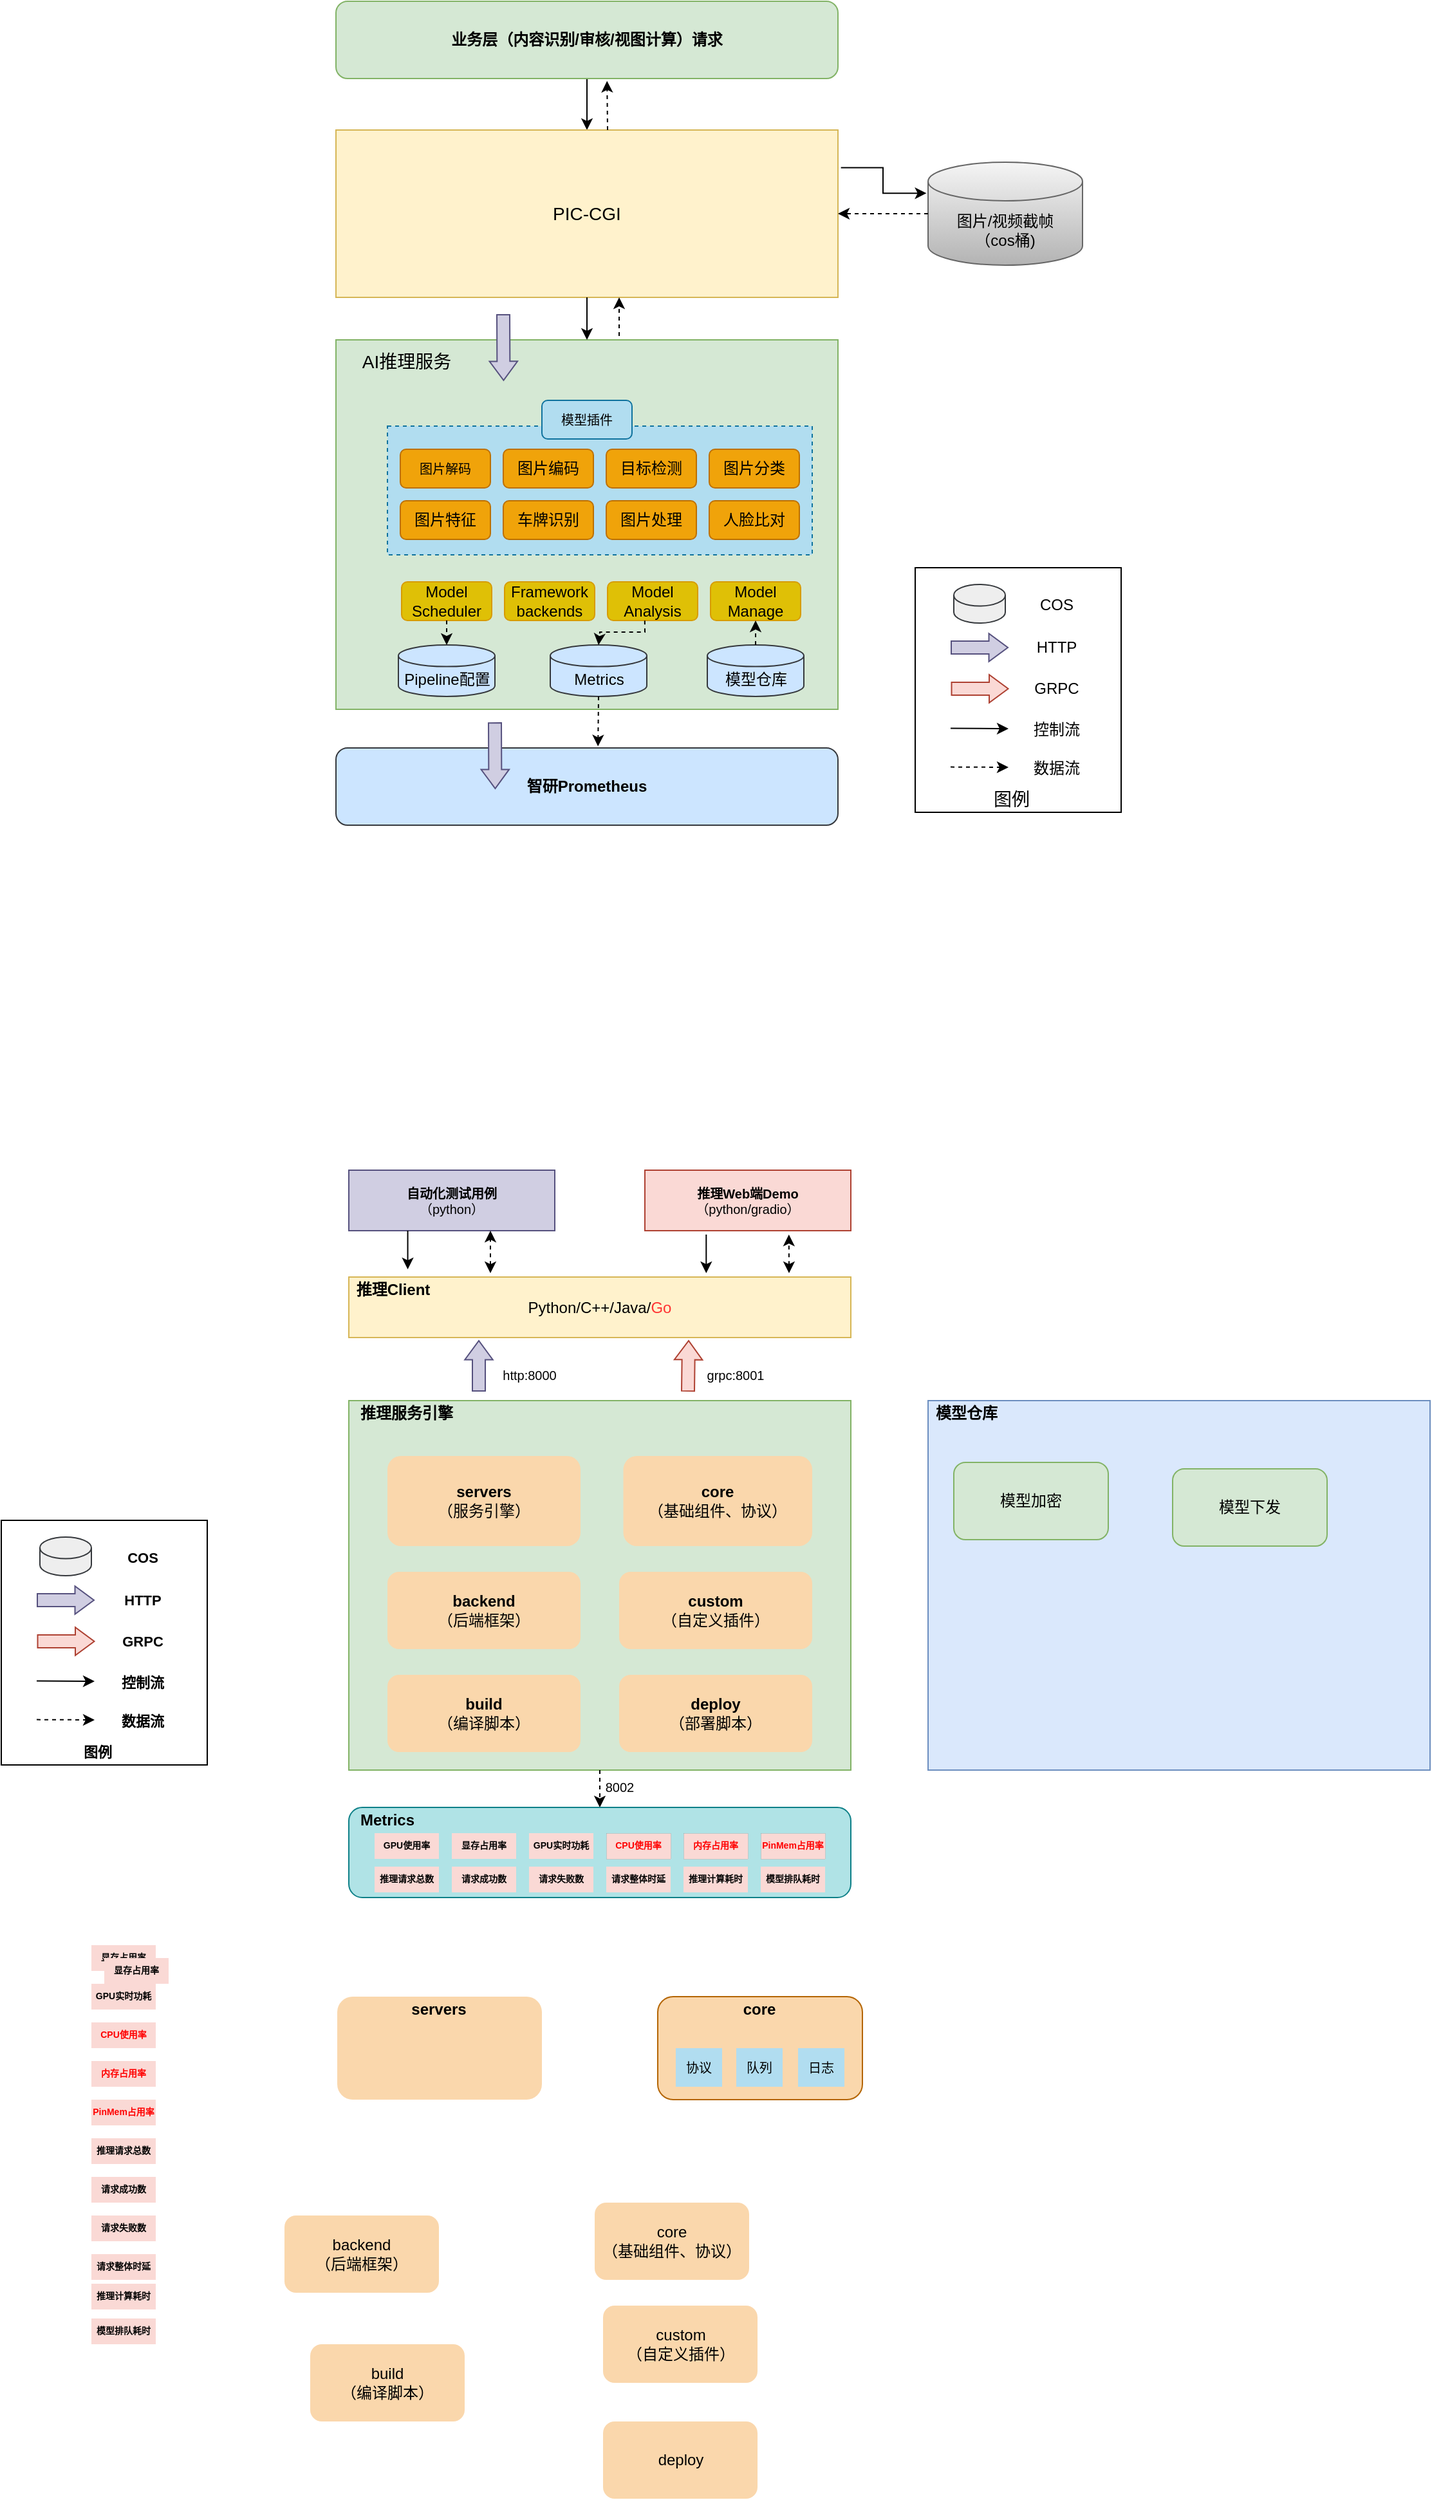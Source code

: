 <mxfile version="26.0.11">
  <diagram id="yvUyb9_Yjom-hSUSaHzK" name="Page-1">
    <mxGraphModel dx="2280" dy="790" grid="1" gridSize="10" guides="1" tooltips="1" connect="1" arrows="1" fold="1" page="1" pageScale="1" pageWidth="850" pageHeight="1100" math="0" shadow="0">
      <root>
        <mxCell id="0" />
        <mxCell id="1" parent="0" />
        <mxCell id="qv2Fv-azI1-X_JU1ZbXW-3" value="" style="edgeStyle=orthogonalEdgeStyle;rounded=0;orthogonalLoop=1;jettySize=auto;html=1;" parent="1" source="qv2Fv-azI1-X_JU1ZbXW-1" target="qv2Fv-azI1-X_JU1ZbXW-2" edge="1">
          <mxGeometry relative="1" as="geometry" />
        </mxCell>
        <mxCell id="qv2Fv-azI1-X_JU1ZbXW-1" value="&lt;b&gt;业务层（内容识别/审核/视图计算）请求&lt;/b&gt;" style="rounded=1;whiteSpace=wrap;html=1;fillColor=#d5e8d4;strokeColor=#82b366;" parent="1" vertex="1">
          <mxGeometry x="190" y="290" width="390" height="60" as="geometry" />
        </mxCell>
        <mxCell id="qv2Fv-azI1-X_JU1ZbXW-2" value="&lt;font style=&quot;font-size: 14px;&quot;&gt;PIC-CGI&lt;/font&gt;" style="rounded=0;whiteSpace=wrap;html=1;fillColor=#fff2cc;strokeColor=#d6b656;gradientColor=none;" parent="1" vertex="1">
          <mxGeometry x="190" y="390" width="390" height="130" as="geometry" />
        </mxCell>
        <mxCell id="qv2Fv-azI1-X_JU1ZbXW-4" value="图片/视频截帧&lt;br&gt;（cos桶)" style="shape=cylinder3;whiteSpace=wrap;html=1;boundedLbl=1;backgroundOutline=1;size=15;fillColor=#f5f5f5;strokeColor=#666666;gradientColor=#b3b3b3;" parent="1" vertex="1">
          <mxGeometry x="650" y="415" width="120" height="80" as="geometry" />
        </mxCell>
        <mxCell id="qv2Fv-azI1-X_JU1ZbXW-6" style="edgeStyle=orthogonalEdgeStyle;rounded=0;orthogonalLoop=1;jettySize=auto;html=1;entryX=1;entryY=0.5;entryDx=0;entryDy=0;exitX=0;exitY=0.5;exitDx=0;exitDy=0;exitPerimeter=0;dashed=1;" parent="1" source="qv2Fv-azI1-X_JU1ZbXW-4" target="qv2Fv-azI1-X_JU1ZbXW-2" edge="1">
          <mxGeometry relative="1" as="geometry">
            <mxPoint x="664" y="360" as="sourcePoint" />
          </mxGeometry>
        </mxCell>
        <mxCell id="qv2Fv-azI1-X_JU1ZbXW-7" value="" style="rounded=0;whiteSpace=wrap;html=1;fillColor=#d5e8d4;strokeColor=#82b366;" parent="1" vertex="1">
          <mxGeometry x="190" y="553" width="390" height="287" as="geometry" />
        </mxCell>
        <mxCell id="qv2Fv-azI1-X_JU1ZbXW-8" value="&lt;font style=&quot;font-size: 14px;&quot;&gt;AI推理服务&lt;/font&gt;" style="text;strokeColor=none;align=center;fillColor=none;html=1;verticalAlign=middle;whiteSpace=wrap;rounded=0;" parent="1" vertex="1">
          <mxGeometry x="200" y="550" width="90" height="40" as="geometry" />
        </mxCell>
        <mxCell id="qv2Fv-azI1-X_JU1ZbXW-9" value="" style="rounded=0;whiteSpace=wrap;html=1;fillColor=#b1ddf0;strokeColor=#10739e;dashed=1;" parent="1" vertex="1">
          <mxGeometry x="230" y="620" width="330" height="100" as="geometry" />
        </mxCell>
        <mxCell id="qv2Fv-azI1-X_JU1ZbXW-10" value="&lt;font style=&quot;font-size: 10px;&quot;&gt;图片解码&lt;/font&gt;" style="rounded=1;whiteSpace=wrap;html=1;fillColor=#f0a30a;strokeColor=#BD7000;fontColor=#000000;" parent="1" vertex="1">
          <mxGeometry x="240" y="638" width="70" height="30" as="geometry" />
        </mxCell>
        <mxCell id="qv2Fv-azI1-X_JU1ZbXW-12" value="图片编码" style="rounded=1;whiteSpace=wrap;html=1;fillColor=#f0a30a;strokeColor=#BD7000;fontColor=#000000;" parent="1" vertex="1">
          <mxGeometry x="320" y="638" width="70" height="30" as="geometry" />
        </mxCell>
        <mxCell id="qv2Fv-azI1-X_JU1ZbXW-13" value="目标检测" style="rounded=1;whiteSpace=wrap;html=1;fillColor=#f0a30a;strokeColor=#BD7000;fontColor=#000000;" parent="1" vertex="1">
          <mxGeometry x="400" y="638" width="70" height="30" as="geometry" />
        </mxCell>
        <mxCell id="qv2Fv-azI1-X_JU1ZbXW-14" value="图片分类" style="rounded=1;whiteSpace=wrap;html=1;fillColor=#f0a30a;strokeColor=#BD7000;fontColor=#000000;" parent="1" vertex="1">
          <mxGeometry x="480" y="638" width="70" height="30" as="geometry" />
        </mxCell>
        <mxCell id="qv2Fv-azI1-X_JU1ZbXW-15" value="图片特征" style="rounded=1;whiteSpace=wrap;html=1;fillColor=#f0a30a;strokeColor=#BD7000;fontColor=#000000;" parent="1" vertex="1">
          <mxGeometry x="240" y="678" width="70" height="30" as="geometry" />
        </mxCell>
        <mxCell id="qv2Fv-azI1-X_JU1ZbXW-16" value="车牌识别" style="rounded=1;whiteSpace=wrap;html=1;fillColor=#f0a30a;strokeColor=#BD7000;fontColor=#000000;" parent="1" vertex="1">
          <mxGeometry x="320" y="678" width="70" height="30" as="geometry" />
        </mxCell>
        <mxCell id="qv2Fv-azI1-X_JU1ZbXW-17" value="图片处理" style="rounded=1;whiteSpace=wrap;html=1;fillColor=#f0a30a;strokeColor=#BD7000;fontColor=#000000;" parent="1" vertex="1">
          <mxGeometry x="400" y="678" width="70" height="30" as="geometry" />
        </mxCell>
        <mxCell id="qv2Fv-azI1-X_JU1ZbXW-18" value="人脸比对" style="rounded=1;whiteSpace=wrap;html=1;fillColor=#f0a30a;strokeColor=#BD7000;fontColor=#000000;" parent="1" vertex="1">
          <mxGeometry x="480" y="678" width="70" height="30" as="geometry" />
        </mxCell>
        <mxCell id="qv2Fv-azI1-X_JU1ZbXW-19" value="&lt;font style=&quot;font-size: 10px;&quot;&gt;模型插件&lt;/font&gt;" style="rounded=1;whiteSpace=wrap;html=1;fillColor=#b1ddf0;strokeColor=#10739e;" parent="1" vertex="1">
          <mxGeometry x="350" y="600" width="70" height="30" as="geometry" />
        </mxCell>
        <mxCell id="qv2Fv-azI1-X_JU1ZbXW-20" value="Model&lt;br&gt;Scheduler" style="rounded=1;whiteSpace=wrap;html=1;fillColor=#DFC006;strokeColor=#d79b00;gradientColor=none;" parent="1" vertex="1">
          <mxGeometry x="241" y="741" width="70" height="30" as="geometry" />
        </mxCell>
        <mxCell id="qv2Fv-azI1-X_JU1ZbXW-22" value="" style="edgeStyle=orthogonalEdgeStyle;rounded=0;orthogonalLoop=1;jettySize=auto;html=1;entryX=0.5;entryY=0;entryDx=0;entryDy=0;exitX=0.5;exitY=1;exitDx=0;exitDy=0;" parent="1" source="qv2Fv-azI1-X_JU1ZbXW-2" target="qv2Fv-azI1-X_JU1ZbXW-7" edge="1">
          <mxGeometry relative="1" as="geometry">
            <mxPoint x="380" y="530" as="sourcePoint" />
            <mxPoint x="395" y="290" as="targetPoint" />
            <Array as="points">
              <mxPoint x="385" y="540" />
              <mxPoint x="385" y="540" />
            </Array>
          </mxGeometry>
        </mxCell>
        <mxCell id="qv2Fv-azI1-X_JU1ZbXW-24" value="" style="rounded=0;whiteSpace=wrap;html=1;" parent="1" vertex="1">
          <mxGeometry x="640" y="730" width="160" height="190" as="geometry" />
        </mxCell>
        <mxCell id="qv2Fv-azI1-X_JU1ZbXW-25" value="&lt;font style=&quot;font-size: 14px;&quot;&gt;图例&lt;/font&gt;" style="text;strokeColor=none;align=center;fillColor=none;html=1;verticalAlign=middle;whiteSpace=wrap;rounded=0;" parent="1" vertex="1">
          <mxGeometry x="670" y="890" width="90" height="40" as="geometry" />
        </mxCell>
        <mxCell id="qv2Fv-azI1-X_JU1ZbXW-26" value="" style="shape=cylinder3;whiteSpace=wrap;html=1;boundedLbl=1;backgroundOutline=1;size=8.375;fillColor=#eeeeee;strokeColor=#36393d;" parent="1" vertex="1">
          <mxGeometry x="670" y="743" width="40" height="30" as="geometry" />
        </mxCell>
        <mxCell id="qv2Fv-azI1-X_JU1ZbXW-27" value="&lt;font style=&quot;font-size: 12px;&quot;&gt;COS&lt;/font&gt;" style="text;strokeColor=none;align=center;fillColor=none;html=1;verticalAlign=middle;whiteSpace=wrap;rounded=0;" parent="1" vertex="1">
          <mxGeometry x="720" y="743" width="60" height="32" as="geometry" />
        </mxCell>
        <mxCell id="qv2Fv-azI1-X_JU1ZbXW-28" value="" style="shape=flexArrow;endArrow=classic;html=1;rounded=0;endWidth=10.75;endSize=4.582;fillColor=#d0cee2;strokeColor=#56517e;" parent="1" edge="1">
          <mxGeometry width="50" height="50" relative="1" as="geometry">
            <mxPoint x="667.5" y="792" as="sourcePoint" />
            <mxPoint x="712.5" y="792" as="targetPoint" />
          </mxGeometry>
        </mxCell>
        <mxCell id="qv2Fv-azI1-X_JU1ZbXW-29" value="&lt;font style=&quot;font-size: 12px;&quot;&gt;HTTP&lt;/font&gt;" style="text;strokeColor=none;align=center;fillColor=none;html=1;verticalAlign=middle;whiteSpace=wrap;rounded=0;" parent="1" vertex="1">
          <mxGeometry x="720" y="776" width="60" height="32" as="geometry" />
        </mxCell>
        <mxCell id="qv2Fv-azI1-X_JU1ZbXW-30" value="" style="shape=flexArrow;endArrow=classic;html=1;rounded=0;endWidth=10.75;endSize=4.582;fillColor=#fad9d5;strokeColor=#ae4132;" parent="1" edge="1">
          <mxGeometry width="50" height="50" relative="1" as="geometry">
            <mxPoint x="667.75" y="824" as="sourcePoint" />
            <mxPoint x="712.75" y="824" as="targetPoint" />
          </mxGeometry>
        </mxCell>
        <mxCell id="qv2Fv-azI1-X_JU1ZbXW-31" value="&lt;font style=&quot;font-size: 12px;&quot;&gt;GRPC&lt;/font&gt;" style="text;strokeColor=none;align=center;fillColor=none;html=1;verticalAlign=middle;whiteSpace=wrap;rounded=0;" parent="1" vertex="1">
          <mxGeometry x="720.25" y="808" width="60" height="32" as="geometry" />
        </mxCell>
        <mxCell id="qv2Fv-azI1-X_JU1ZbXW-32" value="" style="endArrow=classic;html=1;rounded=0;" parent="1" edge="1">
          <mxGeometry width="50" height="50" relative="1" as="geometry">
            <mxPoint x="667.5" y="854.81" as="sourcePoint" />
            <mxPoint x="712.5" y="855" as="targetPoint" />
          </mxGeometry>
        </mxCell>
        <mxCell id="qv2Fv-azI1-X_JU1ZbXW-33" value="控制流" style="text;strokeColor=none;align=center;fillColor=none;html=1;verticalAlign=middle;whiteSpace=wrap;rounded=0;" parent="1" vertex="1">
          <mxGeometry x="720.25" y="840" width="60" height="32" as="geometry" />
        </mxCell>
        <mxCell id="qv2Fv-azI1-X_JU1ZbXW-34" value="" style="endArrow=classic;html=1;rounded=0;dashed=1;" parent="1" edge="1">
          <mxGeometry width="50" height="50" relative="1" as="geometry">
            <mxPoint x="667.5" y="884.81" as="sourcePoint" />
            <mxPoint x="712.5" y="885" as="targetPoint" />
          </mxGeometry>
        </mxCell>
        <mxCell id="qv2Fv-azI1-X_JU1ZbXW-35" value="数据流" style="text;strokeColor=none;align=center;fillColor=none;html=1;verticalAlign=middle;whiteSpace=wrap;rounded=0;" parent="1" vertex="1">
          <mxGeometry x="720.25" y="870" width="60" height="32" as="geometry" />
        </mxCell>
        <mxCell id="qv2Fv-azI1-X_JU1ZbXW-36" value="" style="shape=flexArrow;endArrow=classic;html=1;rounded=0;endWidth=10.75;endSize=4.582;fillColor=#d0cee2;strokeColor=#56517e;" parent="1" edge="1">
          <mxGeometry width="50" height="50" relative="1" as="geometry">
            <mxPoint x="320" y="533" as="sourcePoint" />
            <mxPoint x="320.23" y="584.92" as="targetPoint" />
          </mxGeometry>
        </mxCell>
        <mxCell id="qv2Fv-azI1-X_JU1ZbXW-37" value="Framework&lt;br&gt;backends" style="rounded=1;whiteSpace=wrap;html=1;fillColor=#DFC006;strokeColor=#d79b00;gradientColor=none;" parent="1" vertex="1">
          <mxGeometry x="321" y="741" width="70" height="30" as="geometry" />
        </mxCell>
        <mxCell id="qv2Fv-azI1-X_JU1ZbXW-38" value="Model Analysis" style="rounded=1;whiteSpace=wrap;html=1;fillColor=#DFC006;strokeColor=#d79b00;gradientColor=none;" parent="1" vertex="1">
          <mxGeometry x="401" y="741" width="70" height="30" as="geometry" />
        </mxCell>
        <mxCell id="qv2Fv-azI1-X_JU1ZbXW-39" value="Model Manage" style="rounded=1;whiteSpace=wrap;html=1;fillColor=#DFC006;strokeColor=#d79b00;gradientColor=none;" parent="1" vertex="1">
          <mxGeometry x="481" y="741" width="70" height="30" as="geometry" />
        </mxCell>
        <mxCell id="qv2Fv-azI1-X_JU1ZbXW-40" value="" style="endArrow=classic;html=1;rounded=0;dashed=1;" parent="1" edge="1">
          <mxGeometry width="50" height="50" relative="1" as="geometry">
            <mxPoint x="410" y="550" as="sourcePoint" />
            <mxPoint x="410" y="520" as="targetPoint" />
          </mxGeometry>
        </mxCell>
        <mxCell id="qv2Fv-azI1-X_JU1ZbXW-42" value="" style="edgeStyle=orthogonalEdgeStyle;rounded=0;orthogonalLoop=1;jettySize=auto;html=1;exitX=1.006;exitY=0.225;exitDx=0;exitDy=0;exitPerimeter=0;entryX=-0.01;entryY=0.301;entryDx=0;entryDy=0;entryPerimeter=0;" parent="1" source="qv2Fv-azI1-X_JU1ZbXW-2" target="qv2Fv-azI1-X_JU1ZbXW-4" edge="1">
          <mxGeometry relative="1" as="geometry">
            <mxPoint x="680" y="250" as="sourcePoint" />
            <mxPoint x="680" y="320" as="targetPoint" />
          </mxGeometry>
        </mxCell>
        <mxCell id="qv2Fv-azI1-X_JU1ZbXW-44" value="" style="endArrow=classic;html=1;rounded=0;dashed=1;entryX=0.54;entryY=1.031;entryDx=0;entryDy=0;entryPerimeter=0;" parent="1" target="qv2Fv-azI1-X_JU1ZbXW-1" edge="1">
          <mxGeometry width="50" height="50" relative="1" as="geometry">
            <mxPoint x="401" y="390" as="sourcePoint" />
            <mxPoint x="401" y="360" as="targetPoint" />
          </mxGeometry>
        </mxCell>
        <mxCell id="qv2Fv-azI1-X_JU1ZbXW-45" value="Pipeline配置" style="shape=cylinder3;whiteSpace=wrap;html=1;boundedLbl=1;backgroundOutline=1;size=8.4;fillColor=#cce5ff;strokeColor=#36393d;" parent="1" vertex="1">
          <mxGeometry x="238.5" y="790" width="75" height="40" as="geometry" />
        </mxCell>
        <mxCell id="qv2Fv-azI1-X_JU1ZbXW-46" value="Metrics" style="shape=cylinder3;whiteSpace=wrap;html=1;boundedLbl=1;backgroundOutline=1;size=8.4;fillColor=#cce5ff;strokeColor=#36393d;" parent="1" vertex="1">
          <mxGeometry x="356.5" y="790" width="75" height="40" as="geometry" />
        </mxCell>
        <mxCell id="qv2Fv-azI1-X_JU1ZbXW-47" value="模型仓库" style="shape=cylinder3;whiteSpace=wrap;html=1;boundedLbl=1;backgroundOutline=1;size=8.4;fillColor=#cce5ff;strokeColor=#36393d;" parent="1" vertex="1">
          <mxGeometry x="478.5" y="790" width="75" height="40" as="geometry" />
        </mxCell>
        <mxCell id="qv2Fv-azI1-X_JU1ZbXW-48" value="&lt;b&gt;智研Prometheus&lt;/b&gt;" style="rounded=1;whiteSpace=wrap;html=1;fillColor=#cce5ff;strokeColor=#36393d;" parent="1" vertex="1">
          <mxGeometry x="190" y="870" width="390" height="60" as="geometry" />
        </mxCell>
        <mxCell id="qv2Fv-azI1-X_JU1ZbXW-49" value="" style="endArrow=classic;html=1;rounded=0;dashed=1;exitX=0.5;exitY=1;exitDx=0;exitDy=0;entryX=0.5;entryY=0;entryDx=0;entryDy=0;entryPerimeter=0;" parent="1" source="qv2Fv-azI1-X_JU1ZbXW-20" target="qv2Fv-azI1-X_JU1ZbXW-45" edge="1">
          <mxGeometry width="50" height="50" relative="1" as="geometry">
            <mxPoint x="268.5" y="789.2" as="sourcePoint" />
            <mxPoint x="313.5" y="789.39" as="targetPoint" />
          </mxGeometry>
        </mxCell>
        <mxCell id="qv2Fv-azI1-X_JU1ZbXW-50" value="" style="endArrow=classic;html=1;rounded=0;dashed=1;entryX=0.5;entryY=0;entryDx=0;entryDy=0;entryPerimeter=0;exitX=0.413;exitY=1.006;exitDx=0;exitDy=0;exitPerimeter=0;" parent="1" source="qv2Fv-azI1-X_JU1ZbXW-38" target="qv2Fv-azI1-X_JU1ZbXW-46" edge="1">
          <mxGeometry width="50" height="50" relative="1" as="geometry">
            <mxPoint x="432.5" y="771" as="sourcePoint" />
            <mxPoint x="477.5" y="771.19" as="targetPoint" />
            <Array as="points">
              <mxPoint x="430" y="780" />
              <mxPoint x="395" y="780" />
            </Array>
          </mxGeometry>
        </mxCell>
        <mxCell id="qv2Fv-azI1-X_JU1ZbXW-51" value="" style="endArrow=classic;html=1;rounded=0;dashed=1;entryX=0.5;entryY=1;entryDx=0;entryDy=0;exitX=0.5;exitY=0;exitDx=0;exitDy=0;exitPerimeter=0;" parent="1" source="qv2Fv-azI1-X_JU1ZbXW-47" target="qv2Fv-azI1-X_JU1ZbXW-39" edge="1">
          <mxGeometry width="50" height="50" relative="1" as="geometry">
            <mxPoint x="520" y="790" as="sourcePoint" />
            <mxPoint x="565" y="790.19" as="targetPoint" />
          </mxGeometry>
        </mxCell>
        <mxCell id="qv2Fv-azI1-X_JU1ZbXW-52" value="" style="endArrow=classic;html=1;rounded=0;dashed=1;entryX=0.522;entryY=-0.02;entryDx=0;entryDy=0;entryPerimeter=0;exitX=0.5;exitY=1;exitDx=0;exitDy=0;exitPerimeter=0;" parent="1" source="qv2Fv-azI1-X_JU1ZbXW-46" target="qv2Fv-azI1-X_JU1ZbXW-48" edge="1">
          <mxGeometry width="50" height="50" relative="1" as="geometry">
            <mxPoint x="400" y="839.05" as="sourcePoint" />
            <mxPoint x="445" y="839.24" as="targetPoint" />
          </mxGeometry>
        </mxCell>
        <mxCell id="qv2Fv-azI1-X_JU1ZbXW-56" value="" style="shape=flexArrow;endArrow=classic;html=1;rounded=0;endWidth=10.75;endSize=4.582;fillColor=#d0cee2;strokeColor=#56517e;" parent="1" edge="1">
          <mxGeometry width="50" height="50" relative="1" as="geometry">
            <mxPoint x="313.5" y="850.08" as="sourcePoint" />
            <mxPoint x="313.73" y="902" as="targetPoint" />
          </mxGeometry>
        </mxCell>
        <mxCell id="vIj0ayznzQ2Hyw27erG9-14" value="" style="group" vertex="1" connectable="0" parent="1">
          <mxGeometry x="-70" y="1470" width="160" height="200" as="geometry" />
        </mxCell>
        <mxCell id="vIj0ayznzQ2Hyw27erG9-2" value="" style="rounded=0;whiteSpace=wrap;html=1;fontFamily=Helvetica;fontStyle=1;fontSize=11;" vertex="1" parent="vIj0ayznzQ2Hyw27erG9-14">
          <mxGeometry width="160" height="190" as="geometry" />
        </mxCell>
        <mxCell id="vIj0ayznzQ2Hyw27erG9-3" value="&lt;font&gt;图例&lt;/font&gt;" style="text;strokeColor=none;align=center;fillColor=none;html=1;verticalAlign=middle;whiteSpace=wrap;rounded=0;fontFamily=Helvetica;fontStyle=1;fontSize=11;" vertex="1" parent="vIj0ayznzQ2Hyw27erG9-14">
          <mxGeometry x="30" y="160" width="90" height="40" as="geometry" />
        </mxCell>
        <mxCell id="vIj0ayznzQ2Hyw27erG9-4" value="" style="shape=cylinder3;whiteSpace=wrap;html=1;boundedLbl=1;backgroundOutline=1;size=8.375;fillColor=#eeeeee;strokeColor=#36393d;fontFamily=Helvetica;fontStyle=1;fontSize=11;" vertex="1" parent="vIj0ayznzQ2Hyw27erG9-14">
          <mxGeometry x="30" y="13" width="40" height="30" as="geometry" />
        </mxCell>
        <mxCell id="vIj0ayznzQ2Hyw27erG9-5" value="&lt;font&gt;COS&lt;/font&gt;" style="text;strokeColor=none;align=center;fillColor=none;html=1;verticalAlign=middle;whiteSpace=wrap;rounded=0;fontFamily=Helvetica;fontStyle=1;fontSize=11;" vertex="1" parent="vIj0ayznzQ2Hyw27erG9-14">
          <mxGeometry x="80" y="13" width="60" height="32" as="geometry" />
        </mxCell>
        <mxCell id="vIj0ayznzQ2Hyw27erG9-6" value="" style="shape=flexArrow;endArrow=classic;html=1;rounded=0;endWidth=10.75;endSize=4.582;fillColor=#d0cee2;strokeColor=#56517e;fontFamily=Helvetica;fontStyle=1;fontSize=11;" edge="1" parent="vIj0ayznzQ2Hyw27erG9-14">
          <mxGeometry width="50" height="50" relative="1" as="geometry">
            <mxPoint x="27.5" y="62" as="sourcePoint" />
            <mxPoint x="72.5" y="62" as="targetPoint" />
          </mxGeometry>
        </mxCell>
        <mxCell id="vIj0ayznzQ2Hyw27erG9-7" value="&lt;font&gt;HTTP&lt;/font&gt;" style="text;strokeColor=none;align=center;fillColor=none;html=1;verticalAlign=middle;whiteSpace=wrap;rounded=0;fontFamily=Helvetica;fontStyle=1;fontSize=11;" vertex="1" parent="vIj0ayznzQ2Hyw27erG9-14">
          <mxGeometry x="80" y="46" width="60" height="32" as="geometry" />
        </mxCell>
        <mxCell id="vIj0ayznzQ2Hyw27erG9-8" value="" style="shape=flexArrow;endArrow=classic;html=1;rounded=0;endWidth=10.75;endSize=4.582;fillColor=#fad9d5;strokeColor=#ae4132;fontFamily=Helvetica;fontStyle=1;fontSize=11;" edge="1" parent="vIj0ayznzQ2Hyw27erG9-14">
          <mxGeometry width="50" height="50" relative="1" as="geometry">
            <mxPoint x="27.75" y="94" as="sourcePoint" />
            <mxPoint x="72.75" y="94" as="targetPoint" />
          </mxGeometry>
        </mxCell>
        <mxCell id="vIj0ayznzQ2Hyw27erG9-9" value="&lt;font&gt;GRPC&lt;/font&gt;" style="text;strokeColor=none;align=center;fillColor=none;html=1;verticalAlign=middle;whiteSpace=wrap;rounded=0;fontFamily=Helvetica;fontStyle=1;fontSize=11;" vertex="1" parent="vIj0ayznzQ2Hyw27erG9-14">
          <mxGeometry x="80.25" y="78" width="60" height="32" as="geometry" />
        </mxCell>
        <mxCell id="vIj0ayznzQ2Hyw27erG9-10" value="" style="endArrow=classic;html=1;rounded=0;fontFamily=Helvetica;fontStyle=1;fontSize=11;" edge="1" parent="vIj0ayznzQ2Hyw27erG9-14">
          <mxGeometry width="50" height="50" relative="1" as="geometry">
            <mxPoint x="27.5" y="124.81" as="sourcePoint" />
            <mxPoint x="72.5" y="125" as="targetPoint" />
          </mxGeometry>
        </mxCell>
        <mxCell id="vIj0ayznzQ2Hyw27erG9-11" value="控制流" style="text;strokeColor=none;align=center;fillColor=none;html=1;verticalAlign=middle;whiteSpace=wrap;rounded=0;fontFamily=Helvetica;fontStyle=1;fontSize=11;" vertex="1" parent="vIj0ayznzQ2Hyw27erG9-14">
          <mxGeometry x="80.25" y="110" width="60" height="32" as="geometry" />
        </mxCell>
        <mxCell id="vIj0ayznzQ2Hyw27erG9-12" value="" style="endArrow=classic;html=1;rounded=0;dashed=1;fontFamily=Helvetica;fontStyle=1;fontSize=11;" edge="1" parent="vIj0ayznzQ2Hyw27erG9-14">
          <mxGeometry width="50" height="50" relative="1" as="geometry">
            <mxPoint x="27.5" y="154.81" as="sourcePoint" />
            <mxPoint x="72.5" y="155" as="targetPoint" />
          </mxGeometry>
        </mxCell>
        <mxCell id="vIj0ayznzQ2Hyw27erG9-13" value="数据流" style="text;strokeColor=none;align=center;fillColor=none;html=1;verticalAlign=middle;whiteSpace=wrap;rounded=0;fontFamily=Helvetica;fontStyle=1;fontSize=11;" vertex="1" parent="vIj0ayznzQ2Hyw27erG9-14">
          <mxGeometry x="80.25" y="140" width="60" height="32" as="geometry" />
        </mxCell>
        <mxCell id="vIj0ayznzQ2Hyw27erG9-16" value="" style="rounded=0;whiteSpace=wrap;html=1;fillColor=#d5e8d4;strokeColor=#82b366;" vertex="1" parent="1">
          <mxGeometry x="200" y="1377" width="390" height="287" as="geometry" />
        </mxCell>
        <mxCell id="vIj0ayznzQ2Hyw27erG9-19" value="&lt;b&gt;推理服务引擎&lt;/b&gt;" style="rounded=0;whiteSpace=wrap;html=1;fillColor=none;strokeColor=none;" vertex="1" parent="1">
          <mxGeometry x="200" y="1377" width="90" height="20" as="geometry" />
        </mxCell>
        <mxCell id="vIj0ayznzQ2Hyw27erG9-20" value="" style="rounded=0;whiteSpace=wrap;html=1;fillColor=#dae8fc;strokeColor=#6c8ebf;" vertex="1" parent="1">
          <mxGeometry x="650" y="1377" width="390" height="287" as="geometry" />
        </mxCell>
        <mxCell id="vIj0ayznzQ2Hyw27erG9-21" value="&lt;b&gt;模型仓库&lt;/b&gt;" style="rounded=0;whiteSpace=wrap;html=1;fillColor=none;strokeColor=none;" vertex="1" parent="1">
          <mxGeometry x="650" y="1377" width="60" height="20" as="geometry" />
        </mxCell>
        <mxCell id="vIj0ayznzQ2Hyw27erG9-22" value="" style="shape=flexArrow;endArrow=classic;html=1;rounded=0;endWidth=10.75;endSize=4.582;fillColor=#d0cee2;strokeColor=#56517e;fontFamily=Helvetica;fontStyle=1;fontSize=11;" edge="1" parent="1">
          <mxGeometry width="50" height="50" relative="1" as="geometry">
            <mxPoint x="301" y="1370" as="sourcePoint" />
            <mxPoint x="301" y="1330" as="targetPoint" />
          </mxGeometry>
        </mxCell>
        <mxCell id="vIj0ayznzQ2Hyw27erG9-27" value="http:8000" style="edgeLabel;html=1;align=center;verticalAlign=middle;resizable=0;points=[];fontSize=10;" vertex="1" connectable="0" parent="vIj0ayznzQ2Hyw27erG9-22">
          <mxGeometry x="-0.386" y="-1" relative="1" as="geometry">
            <mxPoint x="38" y="-1" as="offset" />
          </mxGeometry>
        </mxCell>
        <mxCell id="vIj0ayznzQ2Hyw27erG9-24" value="" style="shape=flexArrow;endArrow=classic;html=1;rounded=0;endWidth=10.75;endSize=4.582;fillColor=#fad9d5;strokeColor=#ae4132;fontFamily=Helvetica;fontStyle=1;fontSize=11;" edge="1" parent="1">
          <mxGeometry width="50" height="50" relative="1" as="geometry">
            <mxPoint x="463.5" y="1370" as="sourcePoint" />
            <mxPoint x="464" y="1330" as="targetPoint" />
          </mxGeometry>
        </mxCell>
        <mxCell id="vIj0ayznzQ2Hyw27erG9-28" value="grpc:8001" style="edgeLabel;html=1;align=center;verticalAlign=middle;resizable=0;points=[];fontSize=10;" vertex="1" connectable="0" parent="vIj0ayznzQ2Hyw27erG9-24">
          <mxGeometry x="-0.1" y="-1" relative="1" as="geometry">
            <mxPoint x="35" y="5" as="offset" />
          </mxGeometry>
        </mxCell>
        <mxCell id="vIj0ayznzQ2Hyw27erG9-30" value="&lt;b&gt;自动化测试用例&lt;/b&gt;&lt;br&gt;（python）" style="rounded=0;whiteSpace=wrap;html=1;fillColor=#d0cee2;strokeColor=#56517e;fontSize=10;" vertex="1" parent="1">
          <mxGeometry x="200" y="1198" width="160" height="47" as="geometry" />
        </mxCell>
        <mxCell id="vIj0ayznzQ2Hyw27erG9-31" value="&lt;b&gt;推理Web端Demo&lt;/b&gt;&lt;br&gt;（python/gradio）" style="rounded=0;whiteSpace=wrap;html=1;fillColor=#fad9d5;strokeColor=#ae4132;fontSize=10;" vertex="1" parent="1">
          <mxGeometry x="430" y="1198" width="160" height="47" as="geometry" />
        </mxCell>
        <mxCell id="vIj0ayznzQ2Hyw27erG9-32" value="" style="endArrow=classic;html=1;rounded=0;fontFamily=Helvetica;fontStyle=1;fontSize=10;" edge="1" parent="1">
          <mxGeometry width="50" height="50" relative="1" as="geometry">
            <mxPoint x="245.77" y="1245" as="sourcePoint" />
            <mxPoint x="245.77" y="1275" as="targetPoint" />
          </mxGeometry>
        </mxCell>
        <mxCell id="vIj0ayznzQ2Hyw27erG9-33" value="" style="endArrow=classic;html=1;rounded=0;dashed=1;fontFamily=Helvetica;fontStyle=1;fontSize=10;startArrow=classic;startFill=1;" edge="1" parent="1">
          <mxGeometry width="50" height="50" relative="1" as="geometry">
            <mxPoint x="310" y="1278" as="sourcePoint" />
            <mxPoint x="310" y="1245" as="targetPoint" />
          </mxGeometry>
        </mxCell>
        <mxCell id="vIj0ayznzQ2Hyw27erG9-35" value="" style="group" vertex="1" connectable="0" parent="1">
          <mxGeometry x="200" y="1281" width="390" height="47" as="geometry" />
        </mxCell>
        <mxCell id="vIj0ayznzQ2Hyw27erG9-25" value="Python/C++/Java/&lt;font style=&quot;color: rgb(255, 51, 51);&quot;&gt;Go&lt;/font&gt;" style="rounded=0;whiteSpace=wrap;html=1;fillColor=#fff2cc;strokeColor=#d6b656;" vertex="1" parent="vIj0ayznzQ2Hyw27erG9-35">
          <mxGeometry width="390" height="47" as="geometry" />
        </mxCell>
        <mxCell id="vIj0ayznzQ2Hyw27erG9-29" value="&lt;b&gt;推理Client&lt;/b&gt;" style="rounded=0;whiteSpace=wrap;html=1;fillColor=none;strokeColor=none;" vertex="1" parent="vIj0ayznzQ2Hyw27erG9-35">
          <mxGeometry width="69" height="20" as="geometry" />
        </mxCell>
        <mxCell id="vIj0ayznzQ2Hyw27erG9-36" value="" style="endArrow=classic;html=1;rounded=0;fontFamily=Helvetica;fontStyle=1;fontSize=10;" edge="1" parent="1">
          <mxGeometry width="50" height="50" relative="1" as="geometry">
            <mxPoint x="477.65" y="1248" as="sourcePoint" />
            <mxPoint x="477.65" y="1278" as="targetPoint" />
          </mxGeometry>
        </mxCell>
        <mxCell id="vIj0ayznzQ2Hyw27erG9-37" value="" style="endArrow=classic;html=1;rounded=0;dashed=1;fontFamily=Helvetica;fontStyle=1;fontSize=10;startArrow=classic;startFill=1;" edge="1" parent="1">
          <mxGeometry width="50" height="50" relative="1" as="geometry">
            <mxPoint x="542" y="1278" as="sourcePoint" />
            <mxPoint x="541.88" y="1248" as="targetPoint" />
          </mxGeometry>
        </mxCell>
        <mxCell id="vIj0ayznzQ2Hyw27erG9-38" value="" style="endArrow=classic;html=1;rounded=0;dashed=1;fontFamily=Helvetica;fontStyle=1;fontSize=11;exitX=0.5;exitY=1;exitDx=0;exitDy=0;entryX=0.5;entryY=0;entryDx=0;entryDy=0;" edge="1" parent="1" source="vIj0ayznzQ2Hyw27erG9-16" target="vIj0ayznzQ2Hyw27erG9-18">
          <mxGeometry width="50" height="50" relative="1" as="geometry">
            <mxPoint x="399.38" y="1664" as="sourcePoint" />
            <mxPoint x="399.6" y="1687" as="targetPoint" />
          </mxGeometry>
        </mxCell>
        <mxCell id="vIj0ayznzQ2Hyw27erG9-39" value="8002" style="edgeLabel;html=1;align=center;verticalAlign=middle;resizable=0;points=[];fontSize=10;" vertex="1" connectable="0" parent="vIj0ayznzQ2Hyw27erG9-38">
          <mxGeometry x="-0.229" relative="1" as="geometry">
            <mxPoint x="15" y="2" as="offset" />
          </mxGeometry>
        </mxCell>
        <mxCell id="vIj0ayznzQ2Hyw27erG9-41" value="" style="group" vertex="1" connectable="0" parent="1">
          <mxGeometry x="200" y="1693" width="390" height="90" as="geometry" />
        </mxCell>
        <mxCell id="vIj0ayznzQ2Hyw27erG9-18" value="" style="rounded=1;whiteSpace=wrap;html=1;fillColor=#b0e3e6;strokeColor=#0e8088;" vertex="1" parent="vIj0ayznzQ2Hyw27erG9-41">
          <mxGeometry width="390" height="70" as="geometry" />
        </mxCell>
        <mxCell id="vIj0ayznzQ2Hyw27erG9-40" value="&lt;b&gt;Metrics&lt;/b&gt;" style="rounded=0;whiteSpace=wrap;html=1;fillColor=none;strokeColor=none;" vertex="1" parent="vIj0ayznzQ2Hyw27erG9-41">
          <mxGeometry width="60" height="20" as="geometry" />
        </mxCell>
        <mxCell id="vIj0ayznzQ2Hyw27erG9-42" value="&lt;font&gt;GPU使用率&lt;/font&gt;" style="rounded=0;whiteSpace=wrap;html=1;fillColor=#fad9d5;strokeColor=none;fontSize=7;fontStyle=1" vertex="1" parent="vIj0ayznzQ2Hyw27erG9-41">
          <mxGeometry x="20" y="20" width="50" height="20" as="geometry" />
        </mxCell>
        <mxCell id="vIj0ayznzQ2Hyw27erG9-71" value="&lt;font&gt;显存占用率&lt;/font&gt;" style="rounded=0;whiteSpace=wrap;html=1;fillColor=#fad9d5;strokeColor=none;fontSize=7;fontStyle=1" vertex="1" parent="vIj0ayznzQ2Hyw27erG9-41">
          <mxGeometry x="80" y="20" width="50" height="20" as="geometry" />
        </mxCell>
        <mxCell id="vIj0ayznzQ2Hyw27erG9-72" value="&lt;font&gt;GPU实时功耗&lt;/font&gt;" style="rounded=0;whiteSpace=wrap;html=1;fillColor=#fad9d5;strokeColor=none;fontSize=7;fontStyle=1" vertex="1" parent="vIj0ayznzQ2Hyw27erG9-41">
          <mxGeometry x="140" y="20" width="50" height="20" as="geometry" />
        </mxCell>
        <mxCell id="vIj0ayznzQ2Hyw27erG9-73" value="CPU使用率" style="rounded=0;whiteSpace=wrap;html=1;fillColor=#fad9d5;strokeColor=default;fontSize=7;labelBorderColor=none;fontColor=light-dark(#ff0000, #ededed);fontStyle=1;dashed=1;strokeWidth=0;" vertex="1" parent="vIj0ayznzQ2Hyw27erG9-41">
          <mxGeometry x="200" y="20" width="50" height="20" as="geometry" />
        </mxCell>
        <mxCell id="vIj0ayznzQ2Hyw27erG9-74" value="内存占用率" style="rounded=0;whiteSpace=wrap;html=1;fillColor=#fad9d5;strokeColor=default;fontSize=7;labelBorderColor=none;fontColor=light-dark(#ff0000, #ededed);fontStyle=1;dashed=1;strokeWidth=0;" vertex="1" parent="vIj0ayznzQ2Hyw27erG9-41">
          <mxGeometry x="260" y="20" width="50" height="20" as="geometry" />
        </mxCell>
        <mxCell id="vIj0ayznzQ2Hyw27erG9-75" value="PinMem占用率" style="rounded=0;whiteSpace=wrap;html=1;fillColor=#fad9d5;strokeColor=default;fontSize=7;labelBorderColor=none;fontColor=light-dark(#ff0000, #ededed);fontStyle=1;dashed=1;strokeWidth=0;" vertex="1" parent="vIj0ayznzQ2Hyw27erG9-41">
          <mxGeometry x="320" y="20" width="50" height="20" as="geometry" />
        </mxCell>
        <mxCell id="vIj0ayznzQ2Hyw27erG9-76" value="&lt;span&gt;推理请求总数&lt;/span&gt;" style="rounded=0;whiteSpace=wrap;html=1;fillColor=#fad9d5;strokeColor=none;fontSize=7;fontStyle=1" vertex="1" parent="vIj0ayznzQ2Hyw27erG9-41">
          <mxGeometry x="20" y="46" width="50" height="20" as="geometry" />
        </mxCell>
        <mxCell id="vIj0ayznzQ2Hyw27erG9-77" value="&lt;span&gt;请求成功数&lt;/span&gt;" style="rounded=0;whiteSpace=wrap;html=1;fillColor=#fad9d5;strokeColor=none;fontSize=7;fontStyle=1" vertex="1" parent="vIj0ayznzQ2Hyw27erG9-41">
          <mxGeometry x="80" y="46" width="50" height="20" as="geometry" />
        </mxCell>
        <mxCell id="vIj0ayznzQ2Hyw27erG9-78" value="&lt;span&gt;请求失败数&lt;/span&gt;" style="rounded=0;whiteSpace=wrap;html=1;fillColor=#fad9d5;strokeColor=none;fontSize=7;fontStyle=1" vertex="1" parent="vIj0ayznzQ2Hyw27erG9-41">
          <mxGeometry x="140" y="46" width="50" height="20" as="geometry" />
        </mxCell>
        <mxCell id="vIj0ayznzQ2Hyw27erG9-79" value="&lt;span&gt;请求整体时延&lt;/span&gt;" style="rounded=0;whiteSpace=wrap;html=1;fillColor=#fad9d5;strokeColor=none;fontSize=7;fontStyle=1" vertex="1" parent="vIj0ayznzQ2Hyw27erG9-41">
          <mxGeometry x="200" y="46" width="50" height="20" as="geometry" />
        </mxCell>
        <mxCell id="vIj0ayznzQ2Hyw27erG9-80" value="&lt;span&gt;推理计算耗时&lt;/span&gt;" style="rounded=0;whiteSpace=wrap;html=1;fillColor=#fad9d5;strokeColor=none;fontSize=7;fontStyle=1" vertex="1" parent="vIj0ayznzQ2Hyw27erG9-41">
          <mxGeometry x="260" y="46" width="50" height="20" as="geometry" />
        </mxCell>
        <mxCell id="vIj0ayznzQ2Hyw27erG9-81" value="&lt;span&gt;模型排队耗时&lt;/span&gt;" style="rounded=0;whiteSpace=wrap;html=1;fillColor=#fad9d5;strokeColor=none;fontSize=7;fontStyle=1" vertex="1" parent="vIj0ayznzQ2Hyw27erG9-41">
          <mxGeometry x="320" y="46" width="50" height="20" as="geometry" />
        </mxCell>
        <mxCell id="vIj0ayznzQ2Hyw27erG9-44" value="&lt;font&gt;显存占用率&lt;/font&gt;" style="rounded=0;whiteSpace=wrap;html=1;fillColor=#fad9d5;strokeColor=none;fontSize=7;fontStyle=1" vertex="1" parent="1">
          <mxGeometry y="1800" width="50" height="20" as="geometry" />
        </mxCell>
        <mxCell id="vIj0ayznzQ2Hyw27erG9-45" value="&lt;font&gt;GPU实时功耗&lt;/font&gt;" style="rounded=0;whiteSpace=wrap;html=1;fillColor=#fad9d5;strokeColor=none;fontSize=7;fontStyle=1" vertex="1" parent="1">
          <mxGeometry y="1830" width="50" height="20" as="geometry" />
        </mxCell>
        <mxCell id="vIj0ayznzQ2Hyw27erG9-46" value="&lt;span&gt;推理请求总数&lt;/span&gt;" style="rounded=0;whiteSpace=wrap;html=1;fillColor=#fad9d5;strokeColor=none;fontSize=7;fontStyle=1" vertex="1" parent="1">
          <mxGeometry y="1950" width="50" height="20" as="geometry" />
        </mxCell>
        <mxCell id="vIj0ayznzQ2Hyw27erG9-47" value="&lt;span&gt;请求成功数&lt;/span&gt;" style="rounded=0;whiteSpace=wrap;html=1;fillColor=#fad9d5;strokeColor=none;fontSize=7;fontStyle=1" vertex="1" parent="1">
          <mxGeometry y="1980" width="50" height="20" as="geometry" />
        </mxCell>
        <mxCell id="vIj0ayznzQ2Hyw27erG9-48" value="&lt;span&gt;请求失败数&lt;/span&gt;" style="rounded=0;whiteSpace=wrap;html=1;fillColor=#fad9d5;strokeColor=none;fontSize=7;fontStyle=1" vertex="1" parent="1">
          <mxGeometry y="2010" width="50" height="20" as="geometry" />
        </mxCell>
        <mxCell id="vIj0ayznzQ2Hyw27erG9-49" value="&lt;span&gt;请求整体时延&lt;/span&gt;" style="rounded=0;whiteSpace=wrap;html=1;fillColor=#fad9d5;strokeColor=none;fontSize=7;fontStyle=1" vertex="1" parent="1">
          <mxGeometry y="2040" width="50" height="20" as="geometry" />
        </mxCell>
        <mxCell id="vIj0ayznzQ2Hyw27erG9-50" value="&lt;span&gt;推理计算耗时&lt;/span&gt;" style="rounded=0;whiteSpace=wrap;html=1;fillColor=#fad9d5;strokeColor=none;fontSize=7;fontStyle=1" vertex="1" parent="1">
          <mxGeometry y="2063" width="50" height="20" as="geometry" />
        </mxCell>
        <mxCell id="vIj0ayznzQ2Hyw27erG9-62" value="&lt;span&gt;模型排队耗时&lt;/span&gt;" style="rounded=0;whiteSpace=wrap;html=1;fillColor=#fad9d5;strokeColor=none;fontSize=7;fontStyle=1" vertex="1" parent="1">
          <mxGeometry y="2090" width="50" height="20" as="geometry" />
        </mxCell>
        <mxCell id="vIj0ayznzQ2Hyw27erG9-63" value="CPU使用率" style="rounded=0;whiteSpace=wrap;html=1;fillColor=#fad9d5;strokeColor=none;fontSize=7;labelBorderColor=none;fontColor=light-dark(#ff0000, #ededed);fontStyle=1" vertex="1" parent="1">
          <mxGeometry y="1860" width="50" height="20" as="geometry" />
        </mxCell>
        <mxCell id="vIj0ayznzQ2Hyw27erG9-64" value="内存占用率" style="rounded=0;whiteSpace=wrap;html=1;fillColor=#fad9d5;strokeColor=none;fontSize=7;labelBorderColor=none;fontColor=light-dark(#ff0000, #ededed);fontStyle=1" vertex="1" parent="1">
          <mxGeometry y="1890" width="50" height="20" as="geometry" />
        </mxCell>
        <mxCell id="vIj0ayznzQ2Hyw27erG9-65" value="PinMem占用率" style="rounded=0;whiteSpace=wrap;html=1;fillColor=#fad9d5;strokeColor=none;fontSize=7;labelBorderColor=none;fontColor=light-dark(#ff0000, #ededed);fontStyle=1" vertex="1" parent="1">
          <mxGeometry y="1920" width="50" height="20" as="geometry" />
        </mxCell>
        <mxCell id="vIj0ayznzQ2Hyw27erG9-82" value="&lt;b&gt;servers&lt;/b&gt;&lt;br&gt;（服务引擎）" style="rounded=1;whiteSpace=wrap;html=1;fillColor=#fad7ac;strokeColor=none;" vertex="1" parent="1">
          <mxGeometry x="230" y="1420" width="150" height="70" as="geometry" />
        </mxCell>
        <mxCell id="vIj0ayznzQ2Hyw27erG9-83" value="&lt;div&gt;&lt;b&gt;core&lt;/b&gt;&lt;br&gt;（&lt;span style=&quot;background-color: transparent; color: light-dark(rgb(0, 0, 0), rgb(255, 255, 255));&quot;&gt;基础组件、协议）&lt;/span&gt;&lt;/div&gt;" style="rounded=1;whiteSpace=wrap;html=1;fillColor=#fad7ac;strokeColor=none;" vertex="1" parent="1">
          <mxGeometry x="413.25" y="1420" width="146.75" height="70" as="geometry" />
        </mxCell>
        <mxCell id="vIj0ayznzQ2Hyw27erG9-84" value="&lt;div&gt;&lt;b&gt;backend&lt;/b&gt;&lt;br&gt;（后端框架）&lt;/div&gt;" style="rounded=1;whiteSpace=wrap;html=1;fillColor=#fad7ac;strokeColor=none;" vertex="1" parent="1">
          <mxGeometry x="230" y="1510" width="150" height="60" as="geometry" />
        </mxCell>
        <mxCell id="vIj0ayznzQ2Hyw27erG9-86" value="&lt;div&gt;&lt;b&gt;custom&lt;/b&gt;&lt;br&gt;（自定义插件）&lt;/div&gt;" style="rounded=1;whiteSpace=wrap;html=1;fillColor=#fad7ac;strokeColor=none;" vertex="1" parent="1">
          <mxGeometry x="410" y="1510" width="150" height="60" as="geometry" />
        </mxCell>
        <mxCell id="vIj0ayznzQ2Hyw27erG9-87" value="&lt;div&gt;&lt;b&gt;build&lt;/b&gt;&lt;br&gt;（编译脚本）&lt;/div&gt;" style="rounded=1;whiteSpace=wrap;html=1;fillColor=#fad7ac;strokeColor=none;" vertex="1" parent="1">
          <mxGeometry x="230" y="1590" width="150" height="60" as="geometry" />
        </mxCell>
        <mxCell id="vIj0ayznzQ2Hyw27erG9-88" value="&lt;b&gt;deploy&lt;/b&gt;&lt;br&gt;（部署脚本）" style="rounded=1;whiteSpace=wrap;html=1;fillColor=#fad7ac;strokeColor=none;" vertex="1" parent="1">
          <mxGeometry x="410" y="1590" width="150" height="60" as="geometry" />
        </mxCell>
        <mxCell id="vIj0ayznzQ2Hyw27erG9-90" value="&lt;div&gt;core&lt;br&gt;（&lt;span style=&quot;background-color: transparent; color: light-dark(rgb(0, 0, 0), rgb(255, 255, 255));&quot;&gt;基础组件、协议）&lt;/span&gt;&lt;/div&gt;" style="rounded=1;whiteSpace=wrap;html=1;fillColor=#fad7ac;strokeColor=none;" vertex="1" parent="1">
          <mxGeometry x="391" y="2000" width="120" height="60" as="geometry" />
        </mxCell>
        <mxCell id="vIj0ayznzQ2Hyw27erG9-91" value="&lt;div&gt;backend&lt;br&gt;（后端框架）&lt;/div&gt;" style="rounded=1;whiteSpace=wrap;html=1;fillColor=#fad7ac;strokeColor=none;" vertex="1" parent="1">
          <mxGeometry x="150" y="2010" width="120" height="60" as="geometry" />
        </mxCell>
        <mxCell id="vIj0ayznzQ2Hyw27erG9-92" value="&lt;div&gt;custom&lt;br&gt;（自定义插件）&lt;/div&gt;" style="rounded=1;whiteSpace=wrap;html=1;fillColor=#fad7ac;strokeColor=none;" vertex="1" parent="1">
          <mxGeometry x="397.5" y="2080" width="120" height="60" as="geometry" />
        </mxCell>
        <mxCell id="vIj0ayznzQ2Hyw27erG9-93" value="&lt;div&gt;build&lt;br&gt;（编译脚本）&lt;/div&gt;" style="rounded=1;whiteSpace=wrap;html=1;fillColor=#fad7ac;strokeColor=none;" vertex="1" parent="1">
          <mxGeometry x="170" y="2110" width="120" height="60" as="geometry" />
        </mxCell>
        <mxCell id="vIj0ayznzQ2Hyw27erG9-94" value="deploy" style="rounded=1;whiteSpace=wrap;html=1;fillColor=#fad7ac;strokeColor=none;" vertex="1" parent="1">
          <mxGeometry x="397.5" y="2170" width="120" height="60" as="geometry" />
        </mxCell>
        <mxCell id="vIj0ayznzQ2Hyw27erG9-96" value="" style="group" vertex="1" connectable="0" parent="1">
          <mxGeometry x="191" y="1840" width="159" height="80" as="geometry" />
        </mxCell>
        <mxCell id="vIj0ayznzQ2Hyw27erG9-89" value="" style="rounded=1;whiteSpace=wrap;html=1;fillColor=#fad7ac;strokeColor=none;" vertex="1" parent="vIj0ayznzQ2Hyw27erG9-96">
          <mxGeometry width="159" height="80" as="geometry" />
        </mxCell>
        <mxCell id="vIj0ayznzQ2Hyw27erG9-95" value="&lt;font&gt;&lt;b&gt;servers&lt;/b&gt;&lt;/font&gt;" style="rounded=0;whiteSpace=wrap;html=1;fillColor=none;strokeColor=none;" vertex="1" parent="vIj0ayznzQ2Hyw27erG9-96">
          <mxGeometry x="49" width="60" height="20" as="geometry" />
        </mxCell>
        <mxCell id="vIj0ayznzQ2Hyw27erG9-98" value="" style="group;fontStyle=1" vertex="1" connectable="0" parent="1">
          <mxGeometry x="440" y="1840" width="159" height="80" as="geometry" />
        </mxCell>
        <mxCell id="vIj0ayznzQ2Hyw27erG9-99" value="" style="rounded=1;whiteSpace=wrap;html=1;fillColor=#fad7ac;strokeColor=#b46504;" vertex="1" parent="vIj0ayznzQ2Hyw27erG9-98">
          <mxGeometry width="159" height="80" as="geometry" />
        </mxCell>
        <mxCell id="vIj0ayznzQ2Hyw27erG9-100" value="&lt;font&gt;&lt;b&gt;core&lt;/b&gt;&lt;/font&gt;" style="rounded=0;whiteSpace=wrap;html=1;fillColor=none;strokeColor=none;fontSize=12;" vertex="1" parent="vIj0ayznzQ2Hyw27erG9-98">
          <mxGeometry x="49" width="60" height="20" as="geometry" />
        </mxCell>
        <mxCell id="vIj0ayznzQ2Hyw27erG9-101" value="协议" style="rounded=0;whiteSpace=wrap;html=1;fillColor=#b1ddf0;strokeColor=none;fontSize=10;" vertex="1" parent="vIj0ayznzQ2Hyw27erG9-98">
          <mxGeometry x="14" y="40" width="36" height="30" as="geometry" />
        </mxCell>
        <mxCell id="vIj0ayznzQ2Hyw27erG9-102" value="队列" style="rounded=0;whiteSpace=wrap;html=1;fillColor=#b1ddf0;strokeColor=none;fontSize=10;" vertex="1" parent="vIj0ayznzQ2Hyw27erG9-98">
          <mxGeometry x="61" y="40" width="36" height="30" as="geometry" />
        </mxCell>
        <mxCell id="vIj0ayznzQ2Hyw27erG9-108" value="日志" style="rounded=0;whiteSpace=wrap;html=1;fillColor=#b1ddf0;strokeColor=none;fontSize=10;" vertex="1" parent="vIj0ayznzQ2Hyw27erG9-98">
          <mxGeometry x="109" y="40" width="36" height="30" as="geometry" />
        </mxCell>
        <mxCell id="vIj0ayznzQ2Hyw27erG9-109" value="&lt;font&gt;显存占用率&lt;/font&gt;" style="rounded=0;whiteSpace=wrap;html=1;fillColor=#fad9d5;strokeColor=none;fontSize=7;fontStyle=1" vertex="1" parent="1">
          <mxGeometry x="10" y="1810" width="50" height="20" as="geometry" />
        </mxCell>
        <mxCell id="vIj0ayznzQ2Hyw27erG9-110" value="模型加密" style="rounded=1;whiteSpace=wrap;html=1;fillColor=#d5e8d4;strokeColor=#82b366;" vertex="1" parent="1">
          <mxGeometry x="670" y="1425" width="120" height="60" as="geometry" />
        </mxCell>
        <mxCell id="vIj0ayznzQ2Hyw27erG9-111" value="模型下发" style="rounded=1;whiteSpace=wrap;html=1;fillColor=#d5e8d4;strokeColor=#82b366;" vertex="1" parent="1">
          <mxGeometry x="840" y="1430" width="120" height="60" as="geometry" />
        </mxCell>
      </root>
    </mxGraphModel>
  </diagram>
</mxfile>
